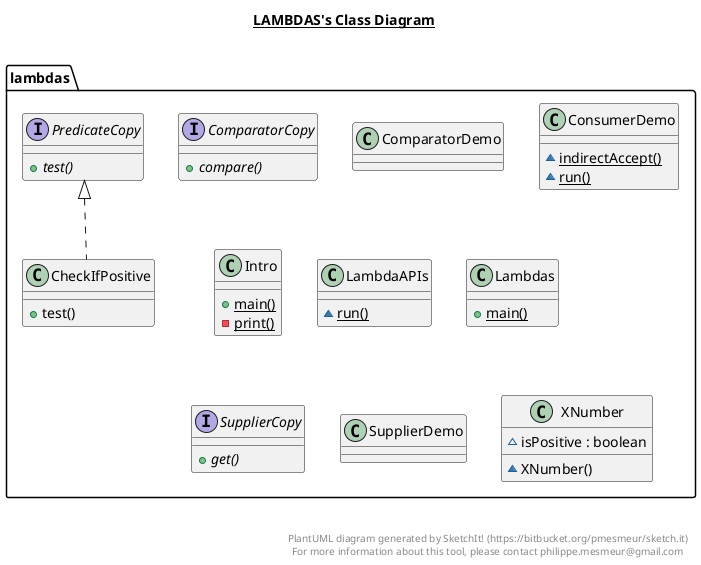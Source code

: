 @startuml

title __LAMBDAS's Class Diagram__\n

  namespace lambdas {
    class lambdas.CheckIfPositive {
        + test()
    }
  }
  

  namespace lambdas {
    interface lambdas.ComparatorCopy {
        {abstract} + compare()
    }
  }
  

  namespace lambdas {
    class lambdas.ComparatorDemo {
    }
  }
  

  namespace lambdas {
    class lambdas.ConsumerDemo {
        {static} ~ indirectAccept()
        {static} ~ run()
    }
  }
  

  namespace lambdas {
    class lambdas.Intro {
        {static} + main()
        {static} - print()
    }
  }
  

  namespace lambdas {
    class lambdas.LambdaAPIs {
        {static} ~ run()
    }
  }
  

  namespace lambdas {
    class lambdas.Lambdas {
        {static} + main()
    }
  }
  

  namespace lambdas {
    interface lambdas.PredicateCopy {
        {abstract} + test()
    }
  }
  

  namespace lambdas {
    interface lambdas.SupplierCopy {
        {abstract} + get()
    }
  }
  

  namespace lambdas {
    class lambdas.SupplierDemo {
    }
  }
  

  namespace lambdas {
    class lambdas.XNumber {
        ~ isPositive : boolean
        ~ XNumber()
    }
  }
  

  lambdas.CheckIfPositive .up.|> lambdas.PredicateCopy


right footer


PlantUML diagram generated by SketchIt! (https://bitbucket.org/pmesmeur/sketch.it)
For more information about this tool, please contact philippe.mesmeur@gmail.com
endfooter

@enduml
